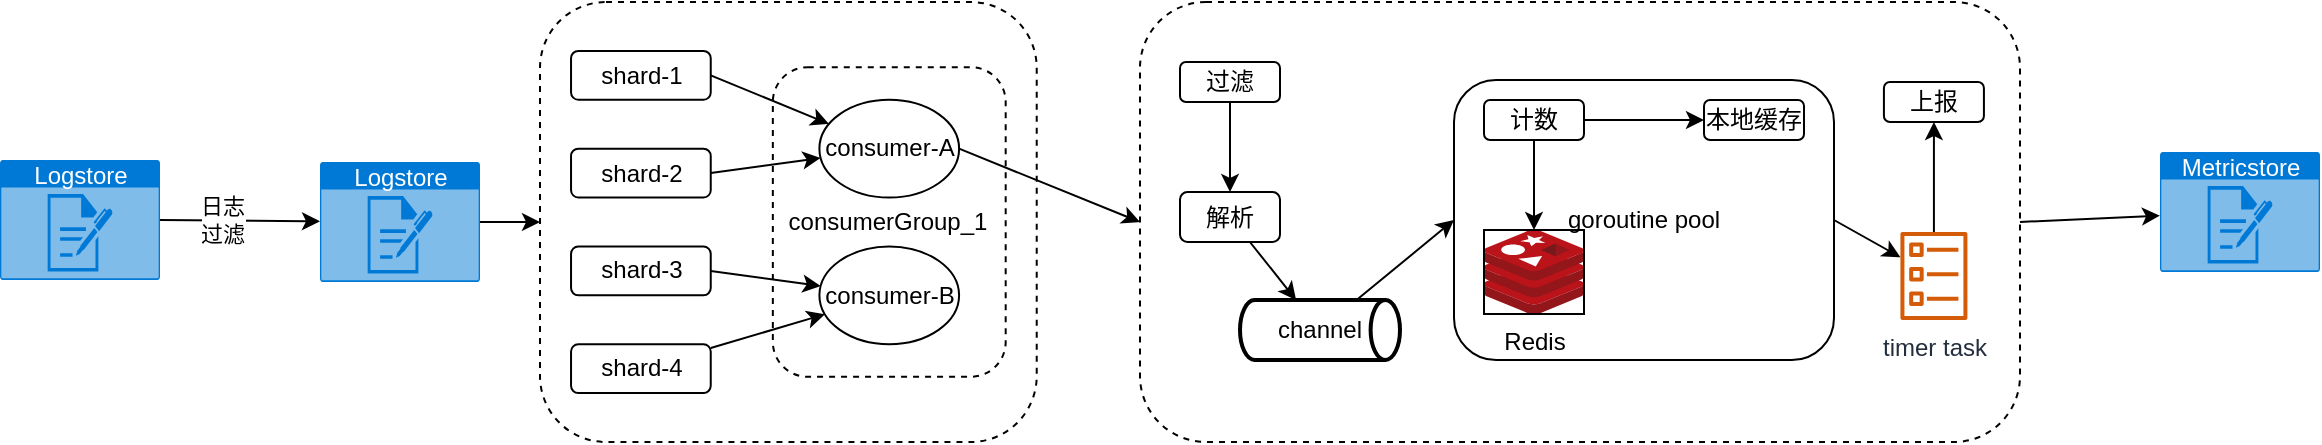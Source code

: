 <mxfile version="16.4.3" type="github">
  <diagram id="LzaQhwTsL_8u_cshs1Yc" name="Page-1">
    <mxGraphModel dx="1298" dy="834" grid="1" gridSize="10" guides="1" tooltips="1" connect="1" arrows="1" fold="1" page="1" pageScale="1" pageWidth="827" pageHeight="1169" math="0" shadow="0">
      <root>
        <mxCell id="0" />
        <mxCell id="1" parent="0" />
        <mxCell id="vikXA1dbumOzFCEFR3E6-14" value="" style="rounded=1;whiteSpace=wrap;html=1;dashed=1;strokeColor=default;" parent="1" vertex="1">
          <mxGeometry x="670" y="260" width="440" height="220" as="geometry" />
        </mxCell>
        <mxCell id="vikXA1dbumOzFCEFR3E6-9" style="edgeStyle=none;orthogonalLoop=1;jettySize=auto;html=1;elbow=vertical;" parent="1" source="JV97ico5GcmU_C5N4X0Z-4" target="JV97ico5GcmU_C5N4X0Z-5" edge="1">
          <mxGeometry relative="1" as="geometry" />
        </mxCell>
        <mxCell id="JV97ico5GcmU_C5N4X0Z-4" value="Logstore" style="html=1;strokeColor=none;fillColor=#0079D6;labelPosition=center;verticalLabelPosition=middle;verticalAlign=top;align=center;fontSize=12;outlineConnect=0;spacingTop=-6;fontColor=#FFFFFF;sketch=0;shape=mxgraph.sitemap.log;" parent="1" vertex="1">
          <mxGeometry x="260" y="340" width="80" height="60" as="geometry" />
        </mxCell>
        <mxCell id="vikXA1dbumOzFCEFR3E6-10" value="Metricstore" style="html=1;strokeColor=none;fillColor=#0079D6;labelPosition=center;verticalLabelPosition=middle;verticalAlign=top;align=center;fontSize=12;outlineConnect=0;spacingTop=-6;fontColor=#FFFFFF;sketch=0;shape=mxgraph.sitemap.log;" parent="1" vertex="1">
          <mxGeometry x="1180" y="335" width="80" height="60" as="geometry" />
        </mxCell>
        <mxCell id="vikXA1dbumOzFCEFR3E6-16" style="edgeStyle=none;orthogonalLoop=1;jettySize=auto;html=1;exitX=1;exitY=0.5;exitDx=0;exitDy=0;elbow=vertical;" parent="1" source="vikXA1dbumOzFCEFR3E6-14" target="vikXA1dbumOzFCEFR3E6-10" edge="1">
          <mxGeometry relative="1" as="geometry" />
        </mxCell>
        <mxCell id="vikXA1dbumOzFCEFR3E6-15" value="" style="group" parent="1" vertex="1" connectable="0">
          <mxGeometry x="370" y="260" width="260" height="220" as="geometry" />
        </mxCell>
        <mxCell id="JV97ico5GcmU_C5N4X0Z-5" value="" style="rounded=1;whiteSpace=wrap;html=1;dashed=1;" parent="vikXA1dbumOzFCEFR3E6-15" vertex="1">
          <mxGeometry width="248.358" height="220" as="geometry" />
        </mxCell>
        <mxCell id="vikXA1dbumOzFCEFR3E6-2" value="consumerGroup_1" style="rounded=1;whiteSpace=wrap;html=1;dashed=1;strokeColor=default;" parent="vikXA1dbumOzFCEFR3E6-15" vertex="1">
          <mxGeometry x="116.418" y="32.593" width="116.418" height="154.815" as="geometry" />
        </mxCell>
        <mxCell id="JV97ico5GcmU_C5N4X0Z-9" value="shard-1" style="rounded=1;whiteSpace=wrap;html=1;" parent="vikXA1dbumOzFCEFR3E6-15" vertex="1">
          <mxGeometry x="15.522" y="24.444" width="69.851" height="24.444" as="geometry" />
        </mxCell>
        <mxCell id="JV97ico5GcmU_C5N4X0Z-10" value="shard-2" style="rounded=1;whiteSpace=wrap;html=1;" parent="vikXA1dbumOzFCEFR3E6-15" vertex="1">
          <mxGeometry x="15.522" y="73.333" width="69.851" height="24.444" as="geometry" />
        </mxCell>
        <mxCell id="JV97ico5GcmU_C5N4X0Z-11" value="shard-3" style="rounded=1;whiteSpace=wrap;html=1;" parent="vikXA1dbumOzFCEFR3E6-15" vertex="1">
          <mxGeometry x="15.522" y="122.222" width="69.851" height="24.444" as="geometry" />
        </mxCell>
        <mxCell id="JV97ico5GcmU_C5N4X0Z-12" value="shard-4" style="rounded=1;whiteSpace=wrap;html=1;" parent="vikXA1dbumOzFCEFR3E6-15" vertex="1">
          <mxGeometry x="15.522" y="171.111" width="69.851" height="24.444" as="geometry" />
        </mxCell>
        <mxCell id="JV97ico5GcmU_C5N4X0Z-6" value="consumer-A" style="ellipse;whiteSpace=wrap;html=1;" parent="vikXA1dbumOzFCEFR3E6-15" vertex="1">
          <mxGeometry x="139.701" y="48.889" width="69.851" height="48.889" as="geometry" />
        </mxCell>
        <mxCell id="vikXA1dbumOzFCEFR3E6-3" style="orthogonalLoop=1;jettySize=auto;html=1;exitX=1;exitY=0.5;exitDx=0;exitDy=0;elbow=vertical;" parent="vikXA1dbumOzFCEFR3E6-15" source="JV97ico5GcmU_C5N4X0Z-9" target="JV97ico5GcmU_C5N4X0Z-6" edge="1">
          <mxGeometry relative="1" as="geometry" />
        </mxCell>
        <mxCell id="vikXA1dbumOzFCEFR3E6-4" style="orthogonalLoop=1;jettySize=auto;html=1;exitX=1;exitY=0.5;exitDx=0;exitDy=0;" parent="vikXA1dbumOzFCEFR3E6-15" source="JV97ico5GcmU_C5N4X0Z-10" target="JV97ico5GcmU_C5N4X0Z-6" edge="1">
          <mxGeometry relative="1" as="geometry" />
        </mxCell>
        <mxCell id="JV97ico5GcmU_C5N4X0Z-7" value="consumer-B" style="ellipse;whiteSpace=wrap;html=1;" parent="vikXA1dbumOzFCEFR3E6-15" vertex="1">
          <mxGeometry x="139.701" y="122.222" width="69.851" height="48.889" as="geometry" />
        </mxCell>
        <mxCell id="vikXA1dbumOzFCEFR3E6-5" style="orthogonalLoop=1;jettySize=auto;html=1;exitX=1;exitY=0.5;exitDx=0;exitDy=0;" parent="vikXA1dbumOzFCEFR3E6-15" source="JV97ico5GcmU_C5N4X0Z-11" target="JV97ico5GcmU_C5N4X0Z-7" edge="1">
          <mxGeometry relative="1" as="geometry" />
        </mxCell>
        <mxCell id="vikXA1dbumOzFCEFR3E6-6" style="orthogonalLoop=1;jettySize=auto;html=1;" parent="vikXA1dbumOzFCEFR3E6-15" source="JV97ico5GcmU_C5N4X0Z-12" target="JV97ico5GcmU_C5N4X0Z-7" edge="1">
          <mxGeometry relative="1" as="geometry" />
        </mxCell>
        <mxCell id="vikXA1dbumOzFCEFR3E6-17" style="edgeStyle=none;orthogonalLoop=1;jettySize=auto;html=1;exitX=1;exitY=0.5;exitDx=0;exitDy=0;elbow=vertical;entryX=0;entryY=0.5;entryDx=0;entryDy=0;" parent="1" source="JV97ico5GcmU_C5N4X0Z-6" target="vikXA1dbumOzFCEFR3E6-14" edge="1">
          <mxGeometry relative="1" as="geometry" />
        </mxCell>
        <mxCell id="vikXA1dbumOzFCEFR3E6-48" style="edgeStyle=none;orthogonalLoop=1;jettySize=auto;html=1;exitX=0.5;exitY=1;exitDx=0;exitDy=0;entryX=0.5;entryY=0;entryDx=0;entryDy=0;startArrow=none;startFill=0;elbow=vertical;" parent="1" source="vikXA1dbumOzFCEFR3E6-19" target="vikXA1dbumOzFCEFR3E6-22" edge="1">
          <mxGeometry relative="1" as="geometry" />
        </mxCell>
        <mxCell id="vikXA1dbumOzFCEFR3E6-19" value="过滤" style="rounded=1;whiteSpace=wrap;html=1;strokeColor=default;" parent="1" vertex="1">
          <mxGeometry x="690" y="290" width="50" height="20" as="geometry" />
        </mxCell>
        <mxCell id="vikXA1dbumOzFCEFR3E6-54" value="" style="edgeStyle=none;orthogonalLoop=1;jettySize=auto;html=1;startArrow=none;startFill=0;elbow=vertical;" parent="1" source="vikXA1dbumOzFCEFR3E6-22" target="vikXA1dbumOzFCEFR3E6-52" edge="1">
          <mxGeometry relative="1" as="geometry" />
        </mxCell>
        <mxCell id="vikXA1dbumOzFCEFR3E6-22" value="解析" style="rounded=1;whiteSpace=wrap;html=1;strokeColor=default;" parent="1" vertex="1">
          <mxGeometry x="690" y="355" width="50" height="25" as="geometry" />
        </mxCell>
        <mxCell id="vikXA1dbumOzFCEFR3E6-34" value="上报" style="rounded=1;whiteSpace=wrap;html=1;strokeColor=default;" parent="1" vertex="1">
          <mxGeometry x="1041.96" y="300" width="50" height="20" as="geometry" />
        </mxCell>
        <mxCell id="vikXA1dbumOzFCEFR3E6-41" value="" style="edgeStyle=none;orthogonalLoop=1;jettySize=auto;html=1;startArrow=none;startFill=0;elbow=vertical;" parent="1" source="vikXA1dbumOzFCEFR3E6-38" target="vikXA1dbumOzFCEFR3E6-34" edge="1">
          <mxGeometry relative="1" as="geometry" />
        </mxCell>
        <mxCell id="vikXA1dbumOzFCEFR3E6-38" value="timer task" style="sketch=0;outlineConnect=0;fontColor=#232F3E;gradientColor=none;fillColor=#D45B07;strokeColor=none;dashed=0;verticalLabelPosition=bottom;verticalAlign=top;align=center;html=1;fontSize=12;fontStyle=0;aspect=fixed;pointerEvents=1;shape=mxgraph.aws4.ecs_task;" parent="1" vertex="1">
          <mxGeometry x="1050" y="375" width="33.92" height="44" as="geometry" />
        </mxCell>
        <mxCell id="vikXA1dbumOzFCEFR3E6-43" style="edgeStyle=none;orthogonalLoop=1;jettySize=auto;html=1;exitX=1;exitY=0.5;exitDx=0;exitDy=0;exitPerimeter=0;startArrow=none;startFill=0;elbow=vertical;" parent="1" source="vikXA1dbumOzFCEFR3E6-42" target="JV97ico5GcmU_C5N4X0Z-4" edge="1">
          <mxGeometry relative="1" as="geometry" />
        </mxCell>
        <mxCell id="vikXA1dbumOzFCEFR3E6-44" value="日志&lt;br&gt;过滤" style="edgeLabel;html=1;align=center;verticalAlign=middle;resizable=0;points=[];" parent="vikXA1dbumOzFCEFR3E6-43" vertex="1" connectable="0">
          <mxGeometry x="-0.225" y="1" relative="1" as="geometry">
            <mxPoint as="offset" />
          </mxGeometry>
        </mxCell>
        <mxCell id="vikXA1dbumOzFCEFR3E6-42" value="Logstore" style="html=1;strokeColor=none;fillColor=#0079D6;labelPosition=center;verticalLabelPosition=middle;verticalAlign=top;align=center;fontSize=12;outlineConnect=0;spacingTop=-6;fontColor=#FFFFFF;sketch=0;shape=mxgraph.sitemap.log;" parent="1" vertex="1">
          <mxGeometry x="100" y="339" width="80" height="60" as="geometry" />
        </mxCell>
        <mxCell id="vikXA1dbumOzFCEFR3E6-62" value="" style="edgeStyle=none;orthogonalLoop=1;jettySize=auto;html=1;startArrow=none;startFill=0;elbow=vertical;exitX=1;exitY=0.5;exitDx=0;exitDy=0;" parent="1" source="vikXA1dbumOzFCEFR3E6-50" target="vikXA1dbumOzFCEFR3E6-38" edge="1">
          <mxGeometry relative="1" as="geometry" />
        </mxCell>
        <mxCell id="vikXA1dbumOzFCEFR3E6-50" value="&lt;div&gt;&lt;span&gt;goroutine pool&lt;/span&gt;&lt;/div&gt;" style="rounded=1;whiteSpace=wrap;html=1;strokeColor=default;align=center;" parent="1" vertex="1">
          <mxGeometry x="827" y="299" width="190" height="140" as="geometry" />
        </mxCell>
        <mxCell id="vikXA1dbumOzFCEFR3E6-26" value="计数" style="rounded=1;whiteSpace=wrap;html=1;strokeColor=default;" parent="1" vertex="1">
          <mxGeometry x="842" y="309" width="50" height="20" as="geometry" />
        </mxCell>
        <mxCell id="vikXA1dbumOzFCEFR3E6-31" value="本地缓存" style="rounded=1;whiteSpace=wrap;html=1;strokeColor=default;" parent="1" vertex="1">
          <mxGeometry x="952" y="309" width="50" height="20" as="geometry" />
        </mxCell>
        <mxCell id="JV97ico5GcmU_C5N4X0Z-2" value="Redis" style="sketch=0;aspect=fixed;html=1;points=[];align=center;image;fontSize=12;image=img/lib/mscae/Cache_Redis_Product.svg;imageBorder=default;" parent="1" vertex="1">
          <mxGeometry x="842" y="374" width="50" height="42" as="geometry" />
        </mxCell>
        <mxCell id="vikXA1dbumOzFCEFR3E6-32" style="edgeStyle=none;orthogonalLoop=1;jettySize=auto;html=1;exitX=1;exitY=0.5;exitDx=0;exitDy=0;startArrow=none;startFill=0;elbow=vertical;" parent="1" source="vikXA1dbumOzFCEFR3E6-26" target="vikXA1dbumOzFCEFR3E6-31" edge="1">
          <mxGeometry relative="1" as="geometry" />
        </mxCell>
        <mxCell id="vikXA1dbumOzFCEFR3E6-28" value="" style="edgeStyle=none;orthogonalLoop=1;jettySize=auto;html=1;startArrow=none;startFill=0;elbow=vertical;" parent="1" source="vikXA1dbumOzFCEFR3E6-26" target="JV97ico5GcmU_C5N4X0Z-2" edge="1">
          <mxGeometry relative="1" as="geometry" />
        </mxCell>
        <mxCell id="vikXA1dbumOzFCEFR3E6-61" value="" style="edgeStyle=none;orthogonalLoop=1;jettySize=auto;html=1;startArrow=none;startFill=0;elbow=vertical;entryX=0;entryY=0.5;entryDx=0;entryDy=0;" parent="1" source="vikXA1dbumOzFCEFR3E6-52" target="vikXA1dbumOzFCEFR3E6-50" edge="1">
          <mxGeometry relative="1" as="geometry">
            <mxPoint x="810" y="445" as="targetPoint" />
          </mxGeometry>
        </mxCell>
        <mxCell id="vikXA1dbumOzFCEFR3E6-52" value="channel" style="strokeWidth=2;html=1;shape=mxgraph.flowchart.direct_data;whiteSpace=wrap;" parent="1" vertex="1">
          <mxGeometry x="720" y="409" width="80" height="30" as="geometry" />
        </mxCell>
      </root>
    </mxGraphModel>
  </diagram>
</mxfile>
